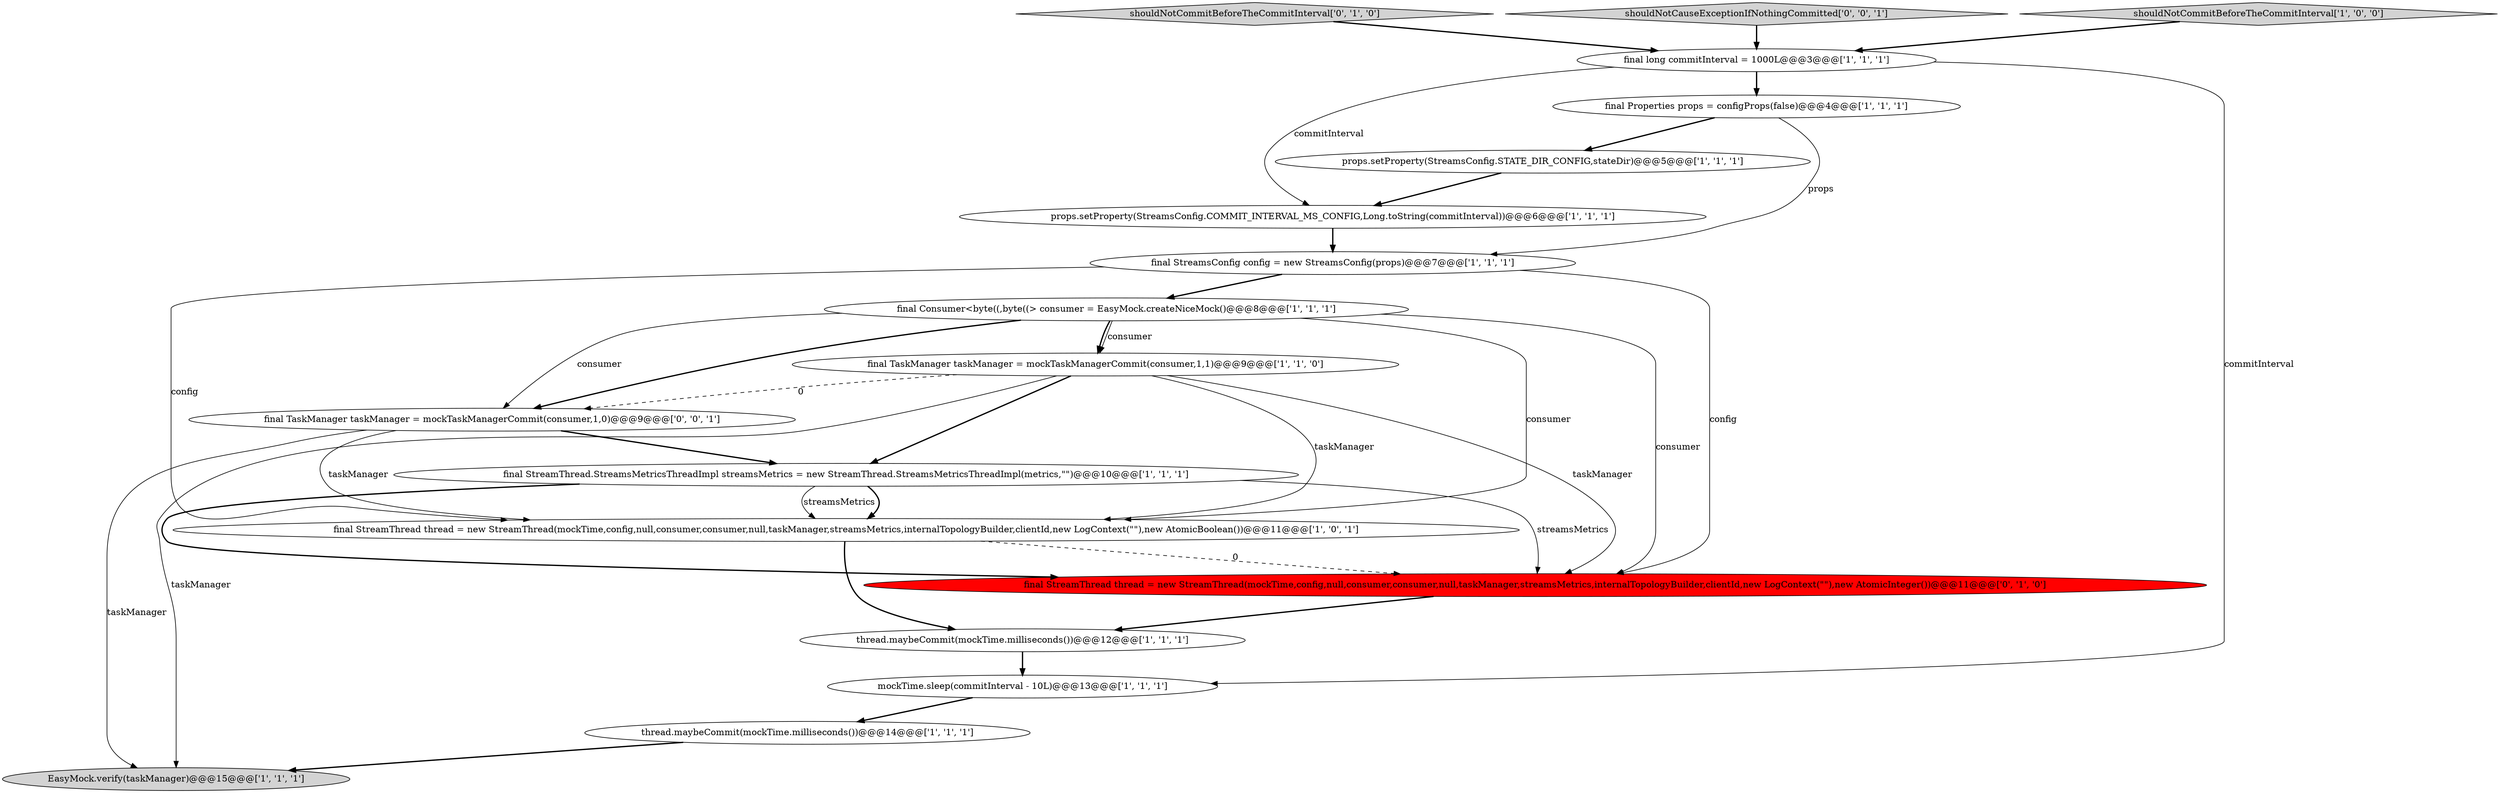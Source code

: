 digraph {
12 [style = filled, label = "final Properties props = configProps(false)@@@4@@@['1', '1', '1']", fillcolor = white, shape = ellipse image = "AAA0AAABBB1BBB"];
10 [style = filled, label = "final TaskManager taskManager = mockTaskManagerCommit(consumer,1,1)@@@9@@@['1', '1', '0']", fillcolor = white, shape = ellipse image = "AAA0AAABBB1BBB"];
2 [style = filled, label = "props.setProperty(StreamsConfig.STATE_DIR_CONFIG,stateDir)@@@5@@@['1', '1', '1']", fillcolor = white, shape = ellipse image = "AAA0AAABBB1BBB"];
8 [style = filled, label = "final StreamsConfig config = new StreamsConfig(props)@@@7@@@['1', '1', '1']", fillcolor = white, shape = ellipse image = "AAA0AAABBB1BBB"];
16 [style = filled, label = "final TaskManager taskManager = mockTaskManagerCommit(consumer,1,0)@@@9@@@['0', '0', '1']", fillcolor = white, shape = ellipse image = "AAA0AAABBB3BBB"];
3 [style = filled, label = "EasyMock.verify(taskManager)@@@15@@@['1', '1', '1']", fillcolor = lightgray, shape = ellipse image = "AAA0AAABBB1BBB"];
15 [style = filled, label = "final StreamThread thread = new StreamThread(mockTime,config,null,consumer,consumer,null,taskManager,streamsMetrics,internalTopologyBuilder,clientId,new LogContext(\"\"),new AtomicInteger())@@@11@@@['0', '1', '0']", fillcolor = red, shape = ellipse image = "AAA1AAABBB2BBB"];
14 [style = filled, label = "shouldNotCommitBeforeTheCommitInterval['0', '1', '0']", fillcolor = lightgray, shape = diamond image = "AAA0AAABBB2BBB"];
17 [style = filled, label = "shouldNotCauseExceptionIfNothingCommitted['0', '0', '1']", fillcolor = lightgray, shape = diamond image = "AAA0AAABBB3BBB"];
1 [style = filled, label = "final StreamThread thread = new StreamThread(mockTime,config,null,consumer,consumer,null,taskManager,streamsMetrics,internalTopologyBuilder,clientId,new LogContext(\"\"),new AtomicBoolean())@@@11@@@['1', '0', '1']", fillcolor = white, shape = ellipse image = "AAA0AAABBB1BBB"];
6 [style = filled, label = "props.setProperty(StreamsConfig.COMMIT_INTERVAL_MS_CONFIG,Long.toString(commitInterval))@@@6@@@['1', '1', '1']", fillcolor = white, shape = ellipse image = "AAA0AAABBB1BBB"];
7 [style = filled, label = "final StreamThread.StreamsMetricsThreadImpl streamsMetrics = new StreamThread.StreamsMetricsThreadImpl(metrics,\"\")@@@10@@@['1', '1', '1']", fillcolor = white, shape = ellipse image = "AAA0AAABBB1BBB"];
4 [style = filled, label = "final Consumer<byte((,byte((> consumer = EasyMock.createNiceMock()@@@8@@@['1', '1', '1']", fillcolor = white, shape = ellipse image = "AAA0AAABBB1BBB"];
9 [style = filled, label = "shouldNotCommitBeforeTheCommitInterval['1', '0', '0']", fillcolor = lightgray, shape = diamond image = "AAA0AAABBB1BBB"];
5 [style = filled, label = "thread.maybeCommit(mockTime.milliseconds())@@@12@@@['1', '1', '1']", fillcolor = white, shape = ellipse image = "AAA0AAABBB1BBB"];
11 [style = filled, label = "thread.maybeCommit(mockTime.milliseconds())@@@14@@@['1', '1', '1']", fillcolor = white, shape = ellipse image = "AAA0AAABBB1BBB"];
13 [style = filled, label = "final long commitInterval = 1000L@@@3@@@['1', '1', '1']", fillcolor = white, shape = ellipse image = "AAA0AAABBB1BBB"];
0 [style = filled, label = "mockTime.sleep(commitInterval - 10L)@@@13@@@['1', '1', '1']", fillcolor = white, shape = ellipse image = "AAA0AAABBB1BBB"];
1->5 [style = bold, label=""];
10->3 [style = solid, label="taskManager"];
4->10 [style = bold, label=""];
16->3 [style = solid, label="taskManager"];
7->1 [style = bold, label=""];
2->6 [style = bold, label=""];
1->15 [style = dashed, label="0"];
16->7 [style = bold, label=""];
0->11 [style = bold, label=""];
8->1 [style = solid, label="config"];
7->1 [style = solid, label="streamsMetrics"];
8->15 [style = solid, label="config"];
4->10 [style = solid, label="consumer"];
10->7 [style = bold, label=""];
4->15 [style = solid, label="consumer"];
15->5 [style = bold, label=""];
13->0 [style = solid, label="commitInterval"];
12->8 [style = solid, label="props"];
12->2 [style = bold, label=""];
4->1 [style = solid, label="consumer"];
13->12 [style = bold, label=""];
5->0 [style = bold, label=""];
10->1 [style = solid, label="taskManager"];
11->3 [style = bold, label=""];
4->16 [style = solid, label="consumer"];
13->6 [style = solid, label="commitInterval"];
6->8 [style = bold, label=""];
7->15 [style = bold, label=""];
17->13 [style = bold, label=""];
10->16 [style = dashed, label="0"];
8->4 [style = bold, label=""];
14->13 [style = bold, label=""];
10->15 [style = solid, label="taskManager"];
16->1 [style = solid, label="taskManager"];
4->16 [style = bold, label=""];
9->13 [style = bold, label=""];
7->15 [style = solid, label="streamsMetrics"];
}
